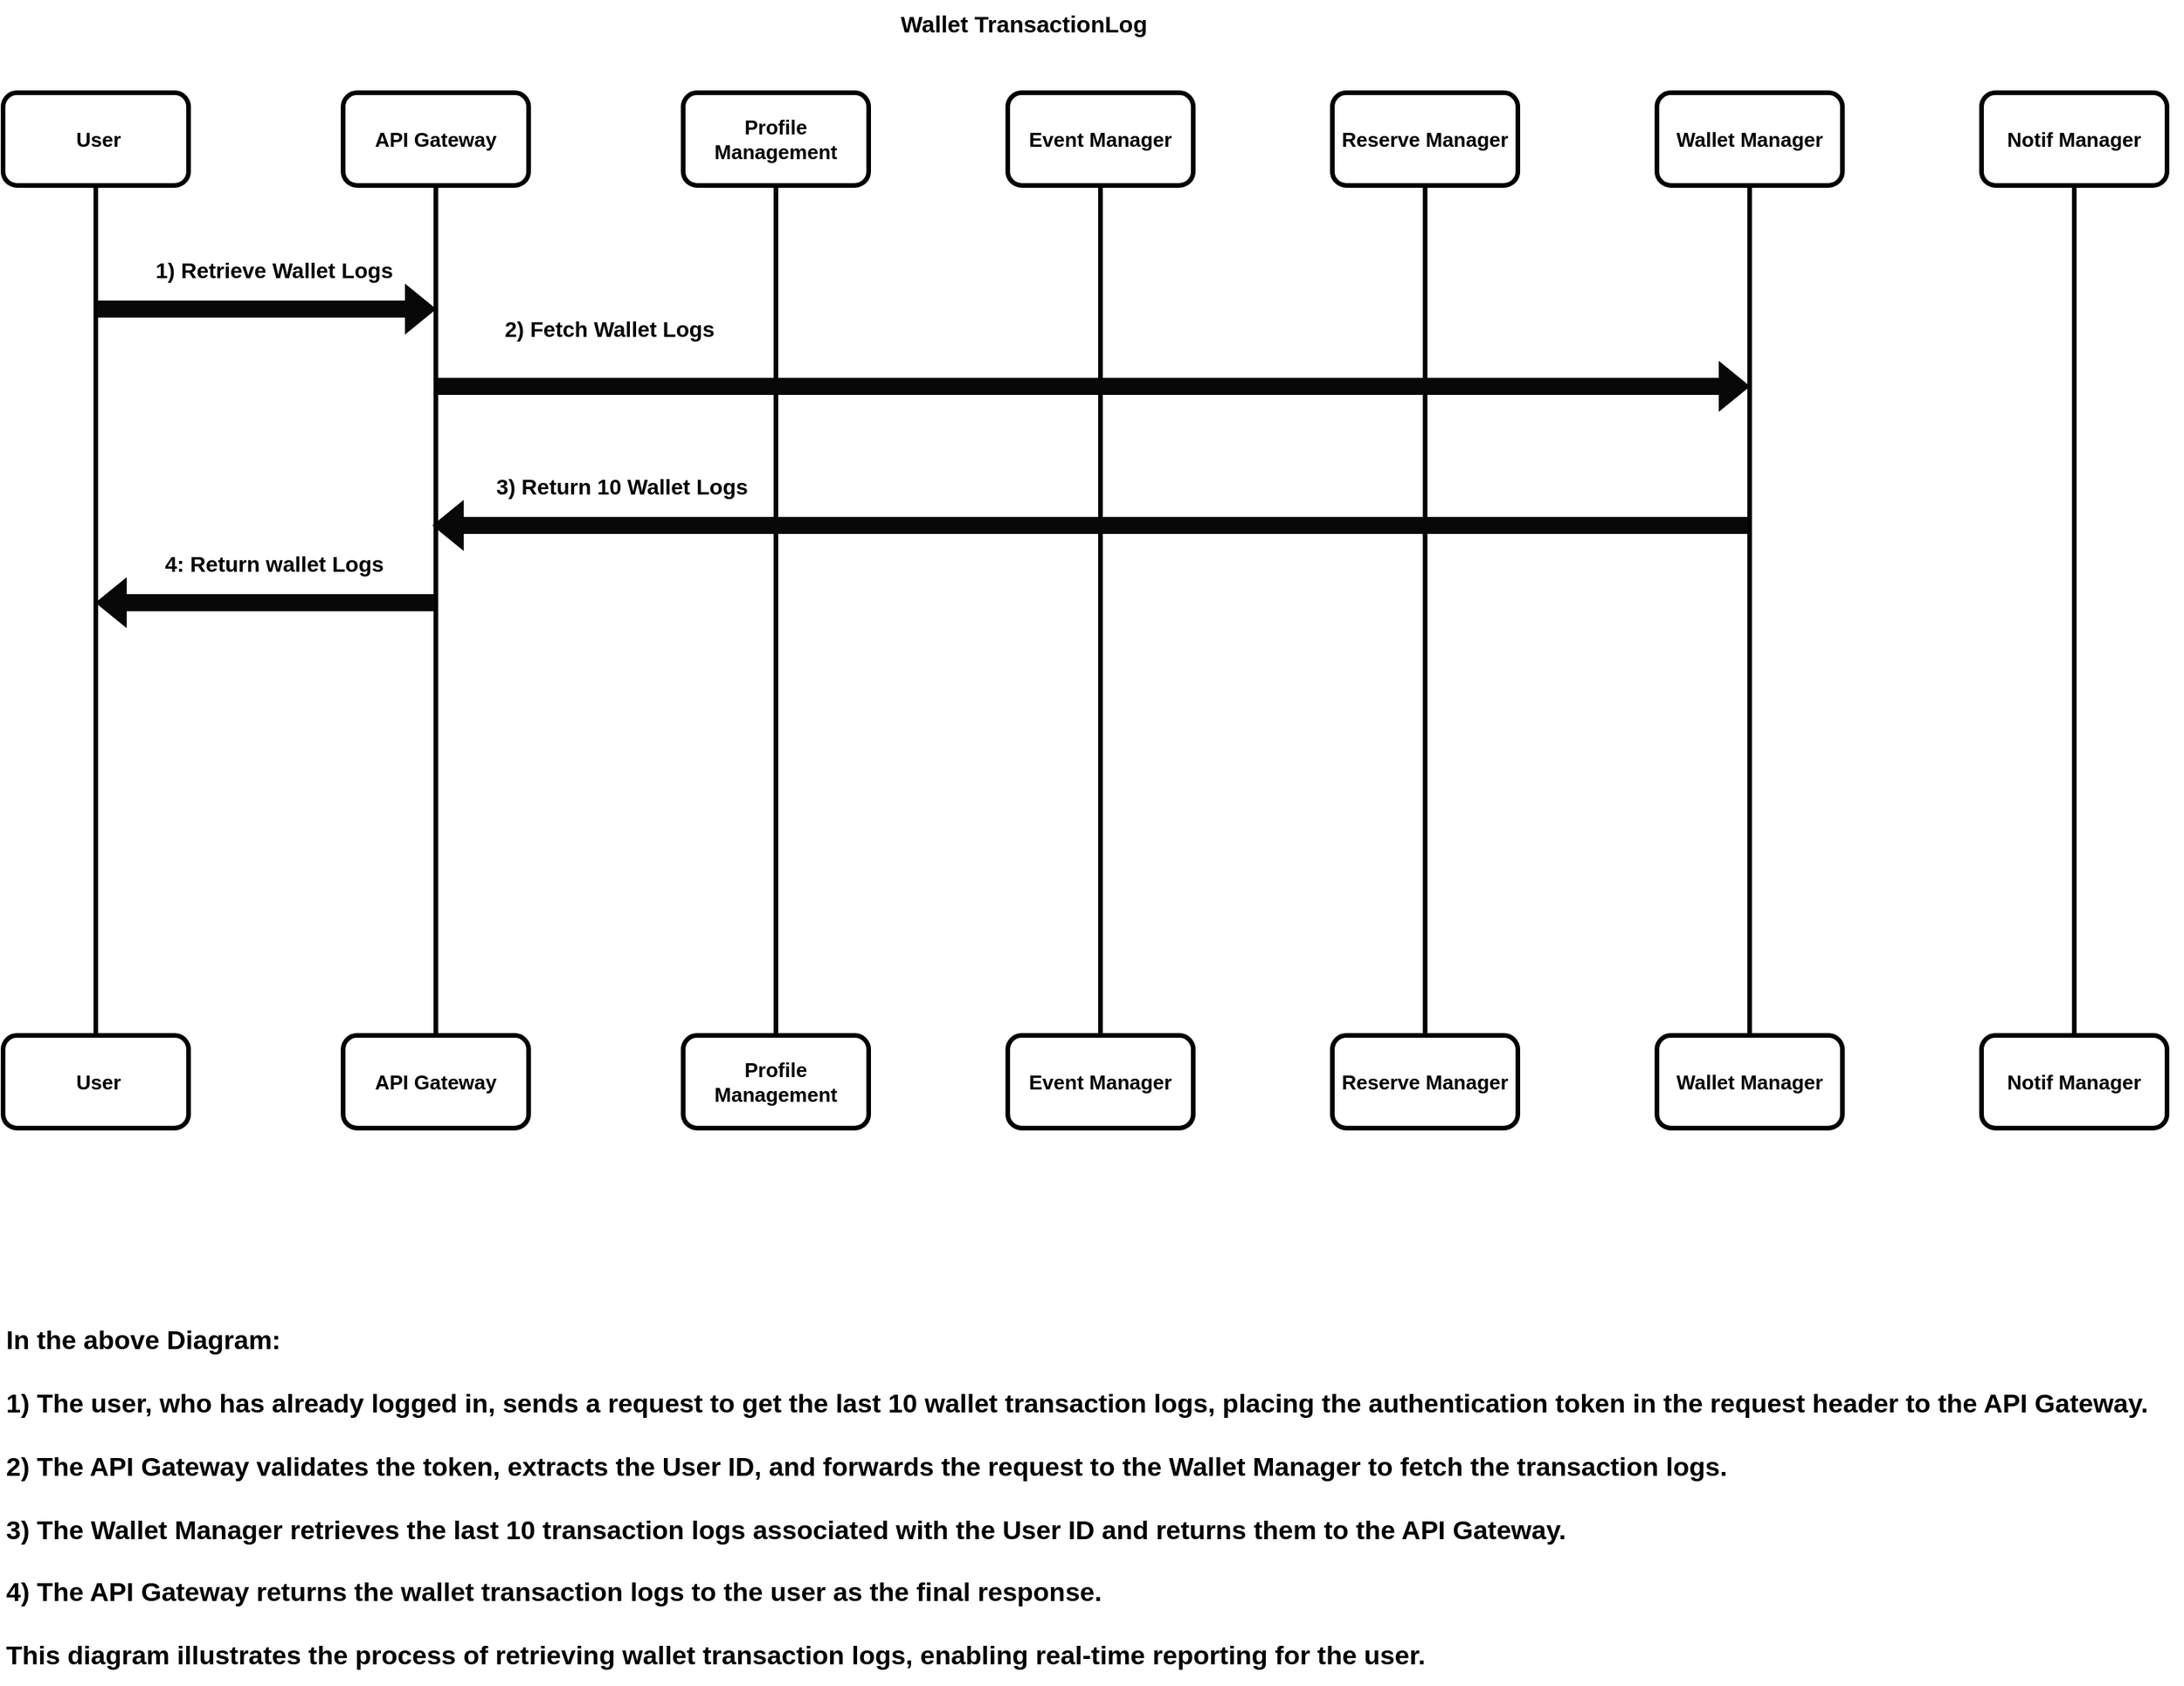 <mxfile version="26.2.15">
  <diagram name="Page-1" id="JTebX13T57JOCU6uBP6o">
    <mxGraphModel dx="2210" dy="843" grid="1" gridSize="10" guides="1" tooltips="1" connect="1" arrows="1" fold="1" page="1" pageScale="1" pageWidth="850" pageHeight="1100" math="0" shadow="0">
      <root>
        <mxCell id="0" />
        <mxCell id="1" parent="0" />
        <mxCell id="L917rl3WQuj-jrRBU2QC-1" style="edgeStyle=orthogonalEdgeStyle;rounded=0;orthogonalLoop=1;jettySize=auto;html=1;exitX=0.5;exitY=1;exitDx=0;exitDy=0;entryX=0.5;entryY=0;entryDx=0;entryDy=0;strokeWidth=3;endArrow=none;startFill=0;" edge="1" parent="1" source="L917rl3WQuj-jrRBU2QC-51" target="L917rl3WQuj-jrRBU2QC-50">
          <mxGeometry relative="1" as="geometry" />
        </mxCell>
        <mxCell id="L917rl3WQuj-jrRBU2QC-2" value="" style="endArrow=none;html=1;rounded=0;strokeWidth=3;exitX=0.5;exitY=0;exitDx=0;exitDy=0;" edge="1" parent="1" source="L917rl3WQuj-jrRBU2QC-44">
          <mxGeometry width="50" height="50" relative="1" as="geometry">
            <mxPoint x="-130" y="810" as="sourcePoint" />
            <mxPoint x="-130" y="260" as="targetPoint" />
          </mxGeometry>
        </mxCell>
        <mxCell id="L917rl3WQuj-jrRBU2QC-3" style="edgeStyle=orthogonalEdgeStyle;rounded=0;orthogonalLoop=1;jettySize=auto;html=1;exitX=0.5;exitY=1;exitDx=0;exitDy=0;entryX=0.5;entryY=0;entryDx=0;entryDy=0;strokeWidth=3;endArrow=none;startFill=0;" edge="1" parent="1" source="L917rl3WQuj-jrRBU2QC-53" target="L917rl3WQuj-jrRBU2QC-45">
          <mxGeometry relative="1" as="geometry" />
        </mxCell>
        <mxCell id="L917rl3WQuj-jrRBU2QC-4" style="edgeStyle=orthogonalEdgeStyle;rounded=0;orthogonalLoop=1;jettySize=auto;html=1;exitX=0.5;exitY=1;exitDx=0;exitDy=0;endArrow=none;startFill=0;strokeWidth=3;" edge="1" parent="1" source="L917rl3WQuj-jrRBU2QC-54" target="L917rl3WQuj-jrRBU2QC-46">
          <mxGeometry relative="1" as="geometry" />
        </mxCell>
        <mxCell id="L917rl3WQuj-jrRBU2QC-5" style="edgeStyle=orthogonalEdgeStyle;rounded=0;orthogonalLoop=1;jettySize=auto;html=1;exitX=0.5;exitY=1;exitDx=0;exitDy=0;endArrow=none;startFill=0;strokeWidth=3;" edge="1" parent="1" source="L917rl3WQuj-jrRBU2QC-55" target="L917rl3WQuj-jrRBU2QC-47">
          <mxGeometry relative="1" as="geometry" />
        </mxCell>
        <mxCell id="L917rl3WQuj-jrRBU2QC-6" style="edgeStyle=orthogonalEdgeStyle;rounded=0;orthogonalLoop=1;jettySize=auto;html=1;exitX=0.5;exitY=1;exitDx=0;exitDy=0;strokeWidth=3;endArrow=none;startFill=0;" edge="1" parent="1" source="L917rl3WQuj-jrRBU2QC-56" target="L917rl3WQuj-jrRBU2QC-48">
          <mxGeometry relative="1" as="geometry" />
        </mxCell>
        <mxCell id="L917rl3WQuj-jrRBU2QC-7" style="edgeStyle=orthogonalEdgeStyle;rounded=0;orthogonalLoop=1;jettySize=auto;html=1;exitX=0.5;exitY=1;exitDx=0;exitDy=0;entryX=0.5;entryY=0;entryDx=0;entryDy=0;endArrow=none;startFill=0;strokeWidth=3;" edge="1" parent="1" source="L917rl3WQuj-jrRBU2QC-57" target="L917rl3WQuj-jrRBU2QC-49">
          <mxGeometry relative="1" as="geometry" />
        </mxCell>
        <mxCell id="L917rl3WQuj-jrRBU2QC-8" value="" style="shape=flexArrow;endArrow=classic;html=1;rounded=0;fillColor=light-dark(#080808, #ededed);" edge="1" parent="1">
          <mxGeometry width="50" height="50" relative="1" as="geometry">
            <mxPoint x="-130" y="340" as="sourcePoint" />
            <mxPoint x="90" y="340" as="targetPoint" />
          </mxGeometry>
        </mxCell>
        <mxCell id="L917rl3WQuj-jrRBU2QC-9" value="" style="shape=flexArrow;endArrow=classic;html=1;rounded=0;fillColor=light-dark(#080808, #ededed);" edge="1" parent="1">
          <mxGeometry width="50" height="50" relative="1" as="geometry">
            <mxPoint x="90" y="390" as="sourcePoint" />
            <mxPoint x="940" y="390" as="targetPoint" />
          </mxGeometry>
        </mxCell>
        <mxCell id="L917rl3WQuj-jrRBU2QC-10" value="" style="shape=flexArrow;endArrow=classic;html=1;rounded=0;fillColor=light-dark(#080808, #ededed);" edge="1" parent="1">
          <mxGeometry width="50" height="50" relative="1" as="geometry">
            <mxPoint x="940" y="480" as="sourcePoint" />
            <mxPoint x="88" y="480" as="targetPoint" />
          </mxGeometry>
        </mxCell>
        <mxCell id="L917rl3WQuj-jrRBU2QC-19" value="&lt;div&gt;&lt;b&gt;&lt;font style=&quot;font-size: 14px;&quot;&gt;&lt;font style=&quot;&quot;&gt;1)&amp;nbsp;&lt;/font&gt;&lt;span style=&quot;background-color: transparent; color: light-dark(rgb(0, 0, 0), rgb(255, 255, 255));&quot;&gt;Retrieve Wallet Logs&lt;/span&gt;&lt;/font&gt;&lt;/b&gt;&lt;/div&gt;" style="text;html=1;align=center;verticalAlign=middle;resizable=0;points=[];autosize=1;strokeColor=none;fillColor=none;" vertex="1" parent="1">
          <mxGeometry x="-105" y="300" width="180" height="30" as="geometry" />
        </mxCell>
        <mxCell id="L917rl3WQuj-jrRBU2QC-20" value="&lt;div&gt;&lt;font style=&quot;font-size: 14px;&quot;&gt;&lt;b&gt;&amp;nbsp;2) Fetch Wallet Logs&lt;/b&gt;&lt;/font&gt;&lt;/div&gt;" style="text;html=1;align=center;verticalAlign=middle;resizable=0;points=[];autosize=1;strokeColor=none;fillColor=none;" vertex="1" parent="1">
          <mxGeometry x="120" y="338" width="160" height="30" as="geometry" />
        </mxCell>
        <mxCell id="L917rl3WQuj-jrRBU2QC-21" value="&lt;div&gt;&lt;b&gt;&lt;font style=&quot;font-size: 14px;&quot;&gt;3) Return 10 Wallet Logs&lt;/font&gt;&lt;/b&gt;&lt;/div&gt;" style="text;html=1;align=center;verticalAlign=middle;resizable=0;points=[];autosize=1;strokeColor=none;fillColor=none;" vertex="1" parent="1">
          <mxGeometry x="115" y="440" width="190" height="30" as="geometry" />
        </mxCell>
        <mxCell id="L917rl3WQuj-jrRBU2QC-22" value="&lt;div&gt;&lt;font style=&quot;font-size: 14px;&quot;&gt;&lt;b&gt;4: Return wallet Logs&lt;/b&gt;&lt;/font&gt;&lt;/div&gt;" style="text;html=1;align=center;verticalAlign=middle;resizable=0;points=[];autosize=1;strokeColor=none;fillColor=none;" vertex="1" parent="1">
          <mxGeometry x="-100" y="490" width="170" height="30" as="geometry" />
        </mxCell>
        <mxCell id="L917rl3WQuj-jrRBU2QC-51" value="Notif Manager" style="rounded=1;whiteSpace=wrap;html=1;strokeWidth=3;fontStyle=1;fontSize=13;" vertex="1" parent="1">
          <mxGeometry x="1090" y="200" width="120" height="60" as="geometry" />
        </mxCell>
        <mxCell id="L917rl3WQuj-jrRBU2QC-52" value="&amp;nbsp;User" style="rounded=1;whiteSpace=wrap;html=1;strokeWidth=3;fontStyle=1;fontSize=13;" vertex="1" parent="1">
          <mxGeometry x="-190" y="200" width="120" height="60" as="geometry" />
        </mxCell>
        <mxCell id="L917rl3WQuj-jrRBU2QC-53" value="API Gateway" style="rounded=1;whiteSpace=wrap;html=1;strokeWidth=3;fontStyle=1;fontSize=13;" vertex="1" parent="1">
          <mxGeometry x="30" y="200" width="120" height="60" as="geometry" />
        </mxCell>
        <mxCell id="L917rl3WQuj-jrRBU2QC-54" value="Profile Management" style="rounded=1;whiteSpace=wrap;html=1;strokeWidth=3;fontStyle=1;fontSize=13;" vertex="1" parent="1">
          <mxGeometry x="250" y="200" width="120" height="60" as="geometry" />
        </mxCell>
        <mxCell id="L917rl3WQuj-jrRBU2QC-55" value="Event Manager" style="rounded=1;whiteSpace=wrap;html=1;strokeWidth=3;fontStyle=1;fontSize=13;" vertex="1" parent="1">
          <mxGeometry x="460" y="200" width="120" height="60" as="geometry" />
        </mxCell>
        <mxCell id="L917rl3WQuj-jrRBU2QC-56" value="Reserve Manager" style="rounded=1;whiteSpace=wrap;html=1;strokeWidth=3;fontStyle=1;fontSize=13;" vertex="1" parent="1">
          <mxGeometry x="670" y="200" width="120" height="60" as="geometry" />
        </mxCell>
        <mxCell id="L917rl3WQuj-jrRBU2QC-57" value="Wallet Manager" style="rounded=1;whiteSpace=wrap;html=1;strokeWidth=3;fontStyle=1;fontSize=13;" vertex="1" parent="1">
          <mxGeometry x="880" y="200" width="120" height="60" as="geometry" />
        </mxCell>
        <mxCell id="L917rl3WQuj-jrRBU2QC-58" value="&lt;font style=&quot;font-size: 15px;&quot;&gt;&lt;b&gt;Wallet TransactionLog&lt;/b&gt;&lt;/font&gt;" style="text;html=1;align=center;verticalAlign=middle;resizable=0;points=[];autosize=1;strokeColor=none;fillColor=none;" vertex="1" parent="1">
          <mxGeometry x="380" y="140" width="180" height="30" as="geometry" />
        </mxCell>
        <mxCell id="L917rl3WQuj-jrRBU2QC-59" value="" style="group" vertex="1" connectable="0" parent="1">
          <mxGeometry x="-190" y="810" width="1400" height="60" as="geometry" />
        </mxCell>
        <mxCell id="L917rl3WQuj-jrRBU2QC-44" value="&amp;nbsp;User" style="rounded=1;whiteSpace=wrap;html=1;strokeWidth=3;fontStyle=1;fontSize=13;" vertex="1" parent="L917rl3WQuj-jrRBU2QC-59">
          <mxGeometry width="120" height="60" as="geometry" />
        </mxCell>
        <mxCell id="L917rl3WQuj-jrRBU2QC-45" value="API Gateway" style="rounded=1;whiteSpace=wrap;html=1;strokeWidth=3;fontStyle=1;fontSize=13;" vertex="1" parent="L917rl3WQuj-jrRBU2QC-59">
          <mxGeometry x="220" width="120" height="60" as="geometry" />
        </mxCell>
        <mxCell id="L917rl3WQuj-jrRBU2QC-46" value="Profile Management" style="rounded=1;whiteSpace=wrap;html=1;strokeWidth=3;fontStyle=1;fontSize=13;" vertex="1" parent="L917rl3WQuj-jrRBU2QC-59">
          <mxGeometry x="440" width="120" height="60" as="geometry" />
        </mxCell>
        <mxCell id="L917rl3WQuj-jrRBU2QC-47" value="Event Manager" style="rounded=1;whiteSpace=wrap;html=1;strokeWidth=3;fontStyle=1;fontSize=13;" vertex="1" parent="L917rl3WQuj-jrRBU2QC-59">
          <mxGeometry x="650" width="120" height="60" as="geometry" />
        </mxCell>
        <mxCell id="L917rl3WQuj-jrRBU2QC-48" value="Reserve Manager" style="rounded=1;whiteSpace=wrap;html=1;strokeWidth=3;fontStyle=1;fontSize=13;" vertex="1" parent="L917rl3WQuj-jrRBU2QC-59">
          <mxGeometry x="860" width="120" height="60" as="geometry" />
        </mxCell>
        <mxCell id="L917rl3WQuj-jrRBU2QC-49" value="Wallet Manager" style="rounded=1;whiteSpace=wrap;html=1;strokeWidth=3;fontStyle=1;fontSize=13;" vertex="1" parent="L917rl3WQuj-jrRBU2QC-59">
          <mxGeometry x="1070" width="120" height="60" as="geometry" />
        </mxCell>
        <mxCell id="L917rl3WQuj-jrRBU2QC-50" value="Notif Manager" style="rounded=1;whiteSpace=wrap;html=1;strokeWidth=3;fontStyle=1;fontSize=13;" vertex="1" parent="L917rl3WQuj-jrRBU2QC-59">
          <mxGeometry x="1280" width="120" height="60" as="geometry" />
        </mxCell>
        <mxCell id="L917rl3WQuj-jrRBU2QC-60" value="" style="shape=flexArrow;endArrow=classic;html=1;rounded=0;fillColor=light-dark(#080808, #ededed);" edge="1" parent="1">
          <mxGeometry width="50" height="50" relative="1" as="geometry">
            <mxPoint x="90" y="530" as="sourcePoint" />
            <mxPoint x="-130" y="530" as="targetPoint" />
          </mxGeometry>
        </mxCell>
        <mxCell id="L917rl3WQuj-jrRBU2QC-61" value="&lt;div&gt;&lt;span style=&quot;font-size: 17px;&quot;&gt;&lt;b&gt;In the above Diagram:&lt;/b&gt;&lt;/span&gt;&lt;/div&gt;&lt;div&gt;&lt;span style=&quot;font-size: 17px;&quot;&gt;&lt;b&gt;&lt;br&gt;&lt;/b&gt;&lt;/span&gt;&lt;/div&gt;&lt;div&gt;&lt;span style=&quot;font-size: 17px;&quot;&gt;&lt;b&gt;1) The user, who has already logged in, sends a request to get the last 10 wallet transaction logs, placing the authentication token in the request header to the API Gateway.&lt;/b&gt;&lt;/span&gt;&lt;/div&gt;&lt;div&gt;&lt;span style=&quot;font-size: 17px;&quot;&gt;&lt;b&gt;&lt;br&gt;&lt;/b&gt;&lt;/span&gt;&lt;/div&gt;&lt;div&gt;&lt;span style=&quot;font-size: 17px;&quot;&gt;&lt;b&gt;2) The API Gateway validates the token, extracts the User ID, and forwards the request to the Wallet Manager to fetch the transaction logs.&lt;/b&gt;&lt;/span&gt;&lt;/div&gt;&lt;div&gt;&lt;span style=&quot;font-size: 17px;&quot;&gt;&lt;b&gt;&lt;br&gt;&lt;/b&gt;&lt;/span&gt;&lt;/div&gt;&lt;div&gt;&lt;span style=&quot;font-size: 17px;&quot;&gt;&lt;b&gt;3) The Wallet Manager retrieves the last 10 transaction logs associated with the User ID and returns them to the API Gateway.&lt;/b&gt;&lt;/span&gt;&lt;/div&gt;&lt;div&gt;&lt;span style=&quot;font-size: 17px;&quot;&gt;&lt;b&gt;&lt;br&gt;&lt;/b&gt;&lt;/span&gt;&lt;/div&gt;&lt;div&gt;&lt;span style=&quot;font-size: 17px;&quot;&gt;&lt;b&gt;4) The API Gateway returns the wallet transaction logs to the user as the final response.&lt;/b&gt;&lt;/span&gt;&lt;/div&gt;&lt;div&gt;&lt;span style=&quot;font-size: 17px;&quot;&gt;&lt;b&gt;&lt;br&gt;&lt;/b&gt;&lt;/span&gt;&lt;/div&gt;&lt;div&gt;&lt;span style=&quot;font-size: 17px;&quot;&gt;&lt;b&gt;This diagram illustrates the process of retrieving wallet transaction logs, enabling real-time reporting for the user.&lt;/b&gt;&lt;/span&gt;&lt;/div&gt;" style="text;html=1;align=left;verticalAlign=middle;resizable=0;points=[];autosize=1;strokeColor=none;fillColor=none;" vertex="1" parent="1">
          <mxGeometry x="-190" y="990" width="1410" height="240" as="geometry" />
        </mxCell>
      </root>
    </mxGraphModel>
  </diagram>
</mxfile>

